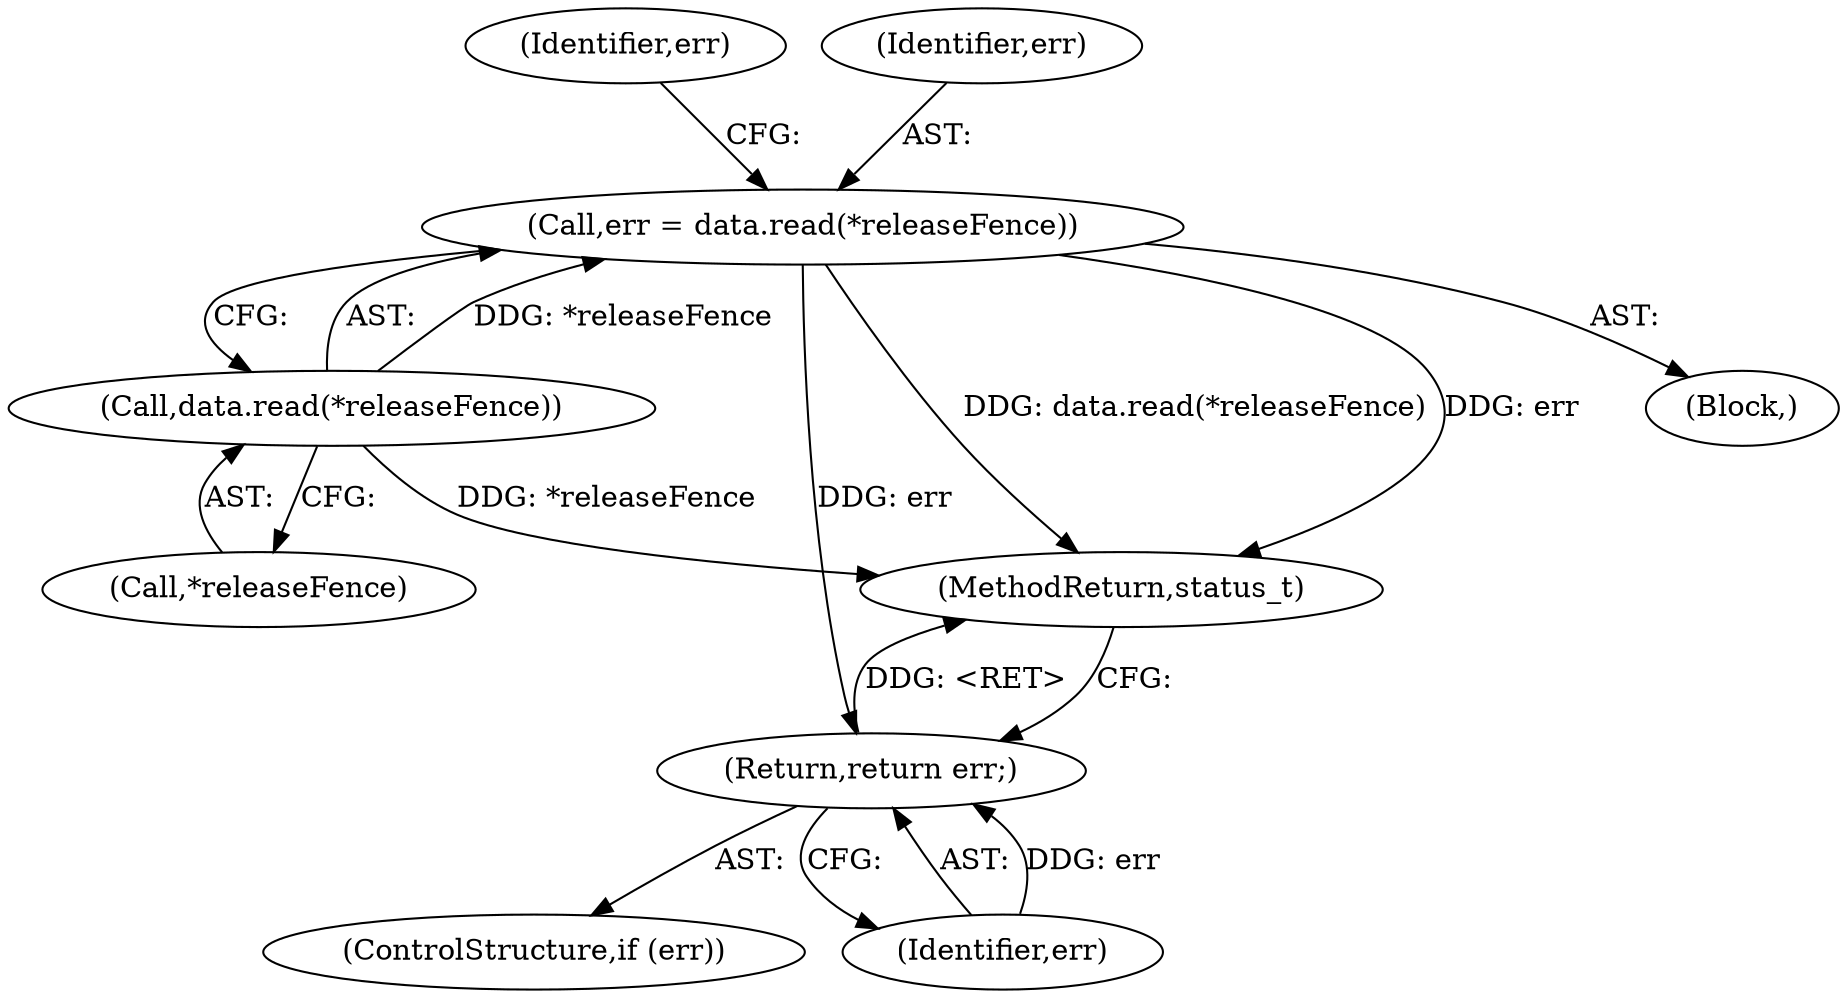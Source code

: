 digraph "0_Android_dded8fdbb700d6cc498debc69a780915bc34d755@API" {
"1000214" [label="(Call,err = data.read(*releaseFence))"];
"1000216" [label="(Call,data.read(*releaseFence))"];
"1000221" [label="(Return,return err;)"];
"1000214" [label="(Call,err = data.read(*releaseFence))"];
"1000219" [label="(ControlStructure,if (err))"];
"1000220" [label="(Identifier,err)"];
"1000217" [label="(Call,*releaseFence)"];
"1000215" [label="(Identifier,err)"];
"1000222" [label="(Identifier,err)"];
"1000476" [label="(MethodReturn,status_t)"];
"1000195" [label="(Block,)"];
"1000221" [label="(Return,return err;)"];
"1000216" [label="(Call,data.read(*releaseFence))"];
"1000214" -> "1000195"  [label="AST: "];
"1000214" -> "1000216"  [label="CFG: "];
"1000215" -> "1000214"  [label="AST: "];
"1000216" -> "1000214"  [label="AST: "];
"1000220" -> "1000214"  [label="CFG: "];
"1000214" -> "1000476"  [label="DDG: data.read(*releaseFence)"];
"1000214" -> "1000476"  [label="DDG: err"];
"1000216" -> "1000214"  [label="DDG: *releaseFence"];
"1000214" -> "1000221"  [label="DDG: err"];
"1000216" -> "1000217"  [label="CFG: "];
"1000217" -> "1000216"  [label="AST: "];
"1000216" -> "1000476"  [label="DDG: *releaseFence"];
"1000221" -> "1000219"  [label="AST: "];
"1000221" -> "1000222"  [label="CFG: "];
"1000222" -> "1000221"  [label="AST: "];
"1000476" -> "1000221"  [label="CFG: "];
"1000221" -> "1000476"  [label="DDG: <RET>"];
"1000222" -> "1000221"  [label="DDG: err"];
}
